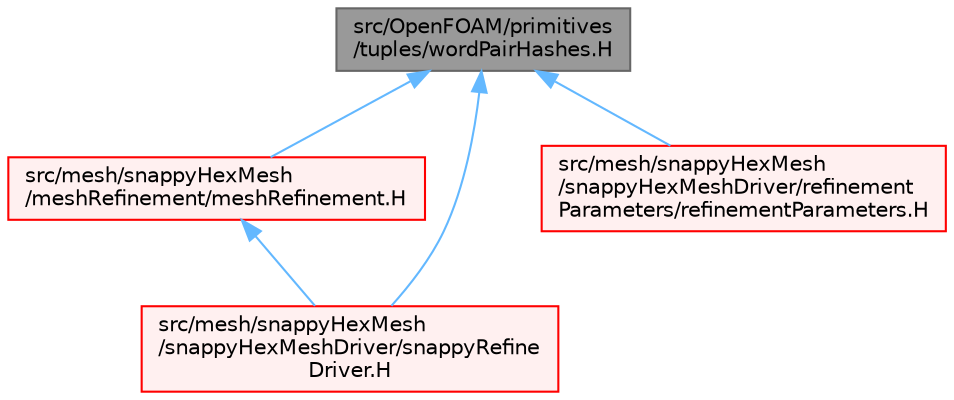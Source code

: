 digraph "src/OpenFOAM/primitives/tuples/wordPairHashes.H"
{
 // LATEX_PDF_SIZE
  bgcolor="transparent";
  edge [fontname=Helvetica,fontsize=10,labelfontname=Helvetica,labelfontsize=10];
  node [fontname=Helvetica,fontsize=10,shape=box,height=0.2,width=0.4];
  Node1 [id="Node000001",label="src/OpenFOAM/primitives\l/tuples/wordPairHashes.H",height=0.2,width=0.4,color="gray40", fillcolor="grey60", style="filled", fontcolor="black",tooltip=" "];
  Node1 -> Node2 [id="edge1_Node000001_Node000002",dir="back",color="steelblue1",style="solid",tooltip=" "];
  Node2 [id="Node000002",label="src/mesh/snappyHexMesh\l/meshRefinement/meshRefinement.H",height=0.2,width=0.4,color="red", fillcolor="#FFF0F0", style="filled",URL="$meshRefinement_8H.html",tooltip=" "];
  Node2 -> Node27 [id="edge2_Node000002_Node000027",dir="back",color="steelblue1",style="solid",tooltip=" "];
  Node27 [id="Node000027",label="src/mesh/snappyHexMesh\l/snappyHexMeshDriver/snappyRefine\lDriver.H",height=0.2,width=0.4,color="red", fillcolor="#FFF0F0", style="filled",URL="$snappyRefineDriver_8H.html",tooltip=" "];
  Node1 -> Node33 [id="edge3_Node000001_Node000033",dir="back",color="steelblue1",style="solid",tooltip=" "];
  Node33 [id="Node000033",label="src/mesh/snappyHexMesh\l/snappyHexMeshDriver/refinement\lParameters/refinementParameters.H",height=0.2,width=0.4,color="red", fillcolor="#FFF0F0", style="filled",URL="$refinementParameters_8H.html",tooltip=" "];
  Node1 -> Node27 [id="edge4_Node000001_Node000027",dir="back",color="steelblue1",style="solid",tooltip=" "];
}
